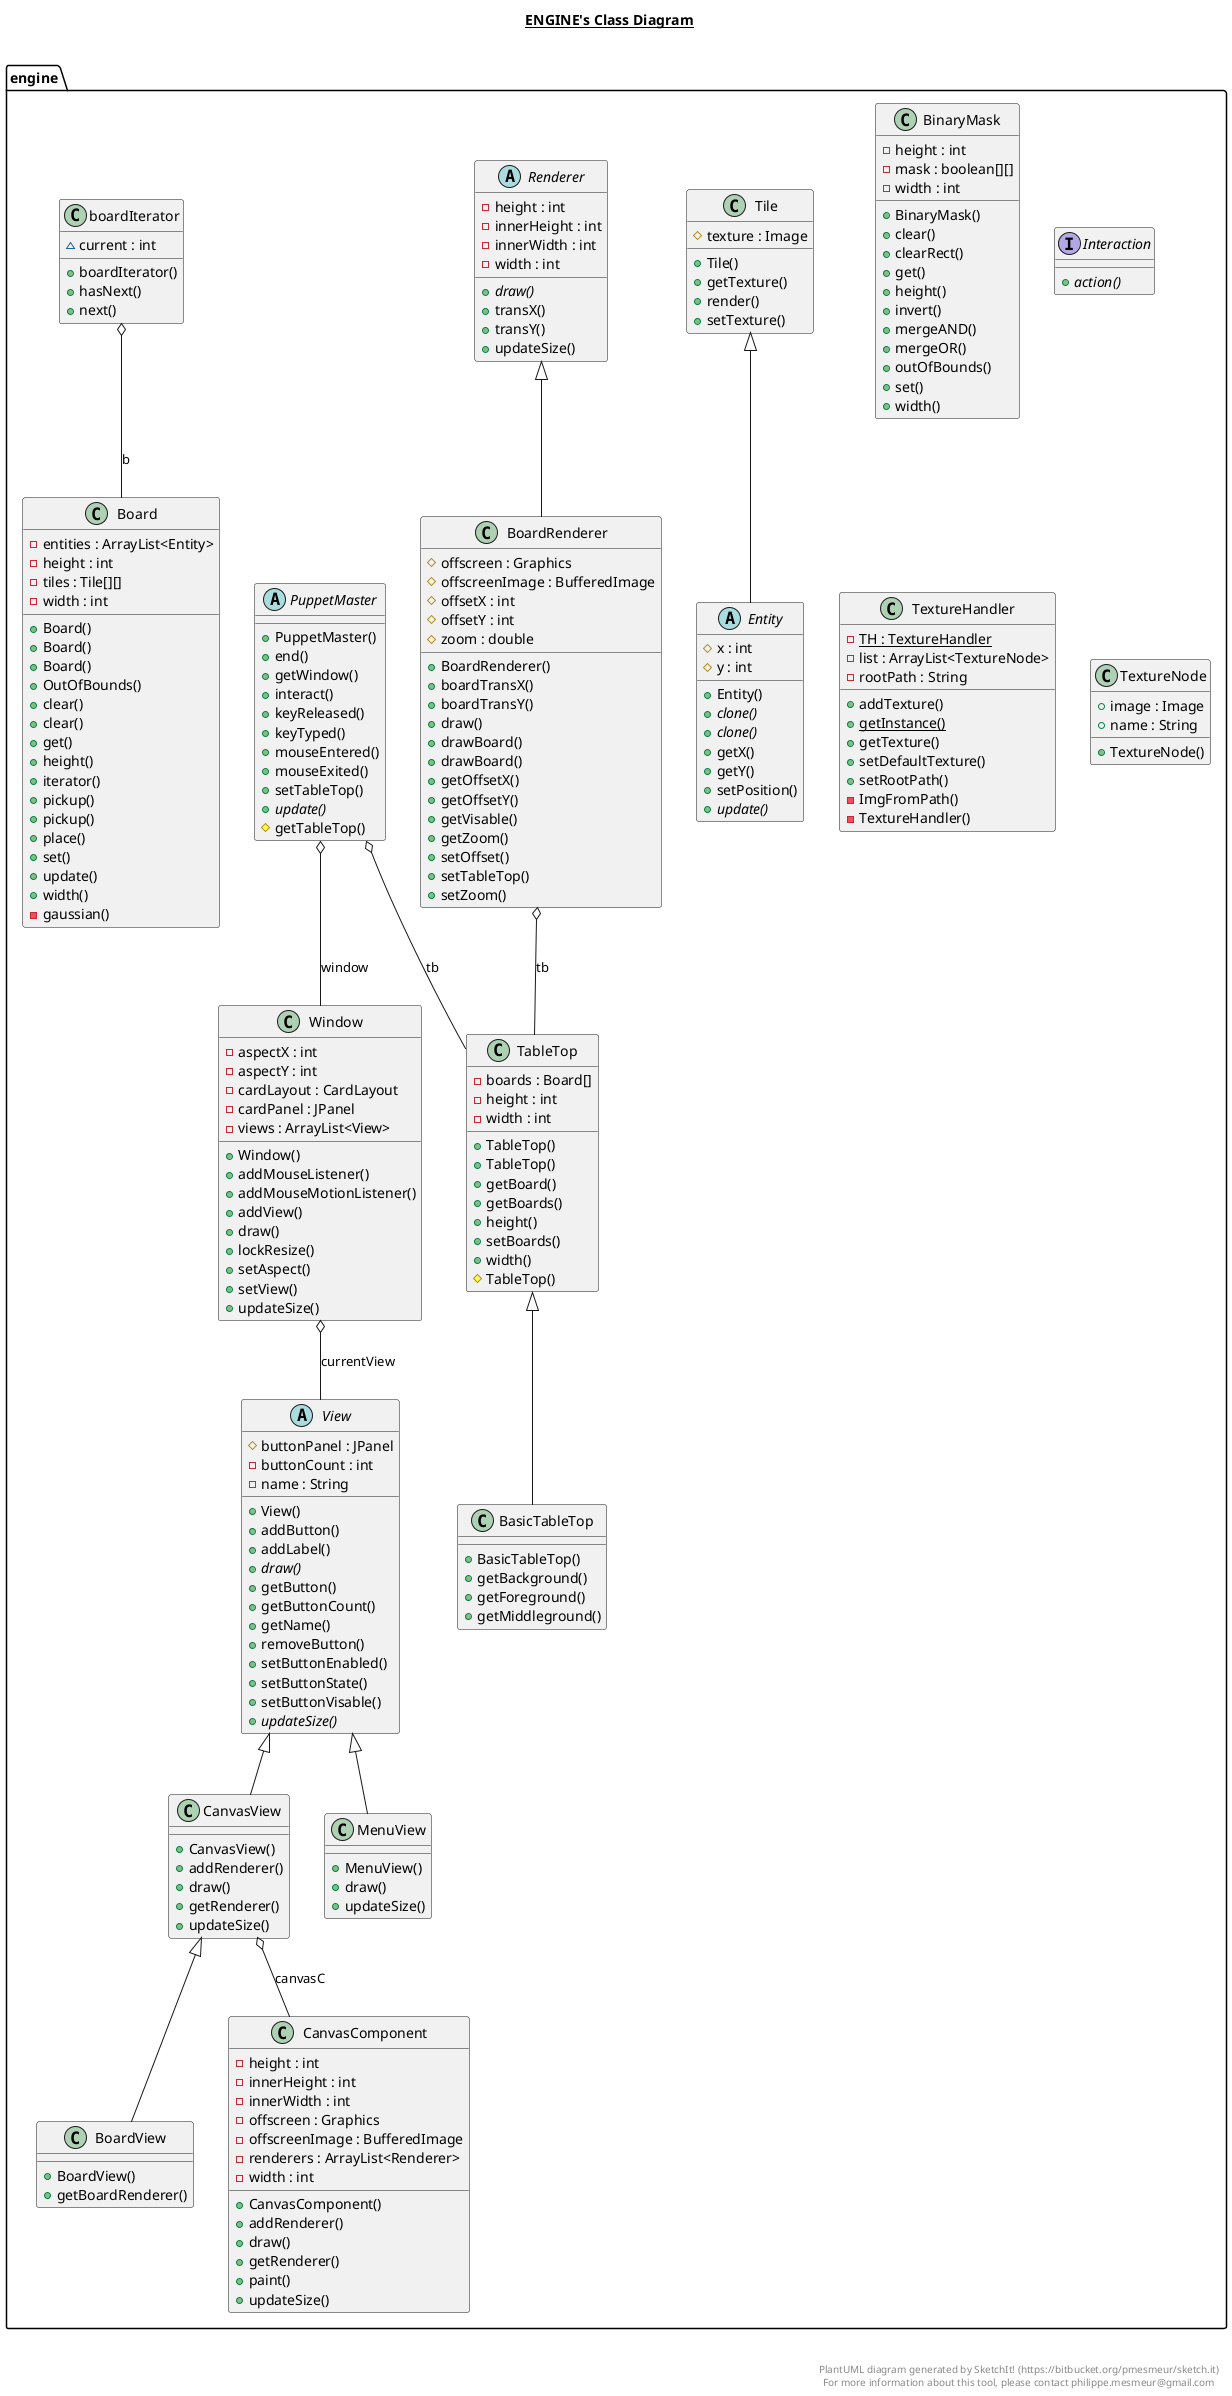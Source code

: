 @startuml

title __ENGINE's Class Diagram__\n

  namespace engine {
    class engine.BasicTableTop {
        + BasicTableTop()
        + getBackground()
        + getForeground()
        + getMiddleground()
    }
  }
  

  namespace engine {
    class engine.BinaryMask {
        - height : int
        - mask : boolean[][]
        - width : int
        + BinaryMask()
        + clear()
        + clearRect()
        + get()
        + height()
        + invert()
        + mergeAND()
        + mergeOR()
        + outOfBounds()
        + set()
        + width()
    }
  }
  

  namespace engine {
    class engine.Board {
        - entities : ArrayList<Entity>
        - height : int
        - tiles : Tile[][]
        - width : int
        + Board()
        + Board()
        + Board()
        + OutOfBounds()
        + clear()
        + clear()
        + get()
        + height()
        + iterator()
        + pickup()
        + pickup()
        + place()
        + set()
        + update()
        + width()
        - gaussian()
    }
  }
  

  namespace engine {
    class engine.BoardRenderer {
        # offscreen : Graphics
        # offscreenImage : BufferedImage
        # offsetX : int
        # offsetY : int
        # zoom : double
        + BoardRenderer()
        + boardTransX()
        + boardTransY()
        + draw()
        + drawBoard()
        + drawBoard()
        + getOffsetX()
        + getOffsetY()
        + getVisable()
        + getZoom()
        + setOffset()
        + setTableTop()
        + setZoom()
    }
  }
  

  namespace engine {
    class engine.BoardView {
        + BoardView()
        + getBoardRenderer()
    }
  }
  

  namespace engine {
    class engine.CanvasComponent {
        - height : int
        - innerHeight : int
        - innerWidth : int
        - offscreen : Graphics
        - offscreenImage : BufferedImage
        - renderers : ArrayList<Renderer>
        - width : int
        + CanvasComponent()
        + addRenderer()
        + draw()
        + getRenderer()
        + paint()
        + updateSize()
    }
  }
  

  namespace engine {
    class engine.CanvasView {
        + CanvasView()
        + addRenderer()
        + draw()
        + getRenderer()
        + updateSize()
    }
  }
  

  namespace engine {
    abstract class engine.Entity {
        # x : int
        # y : int
        + Entity()
        {abstract} + clone()
        {abstract} + clone()
        + getX()
        + getY()
        + setPosition()
        {abstract} + update()
    }
  }
  

  namespace engine {
    interface engine.Interaction {
        {abstract} + action()
    }
  }
  

  namespace engine {
    class engine.MenuView {
        + MenuView()
        + draw()
        + updateSize()
    }
  }
  

  namespace engine {
    abstract class engine.PuppetMaster {
        + PuppetMaster()
        + end()
        + getWindow()
        + interact()
        + keyReleased()
        + keyTyped()
        + mouseEntered()
        + mouseExited()
        + setTableTop()
        {abstract} + update()
        # getTableTop()
    }
  }
  

  namespace engine {
    abstract class engine.Renderer {
        - height : int
        - innerHeight : int
        - innerWidth : int
        - width : int
        {abstract} + draw()
        + transX()
        + transY()
        + updateSize()
    }
  }
  

  namespace engine {
    class engine.TableTop {
        - boards : Board[]
        - height : int
        - width : int
        + TableTop()
        + TableTop()
        + getBoard()
        + getBoards()
        + height()
        + setBoards()
        + width()
        # TableTop()
    }
  }
  

  namespace engine {
    class engine.TextureHandler {
        {static} - TH : TextureHandler
        - list : ArrayList<TextureNode>
        - rootPath : String
        + addTexture()
        {static} + getInstance()
        + getTexture()
        + setDefaultTexture()
        + setRootPath()
        - ImgFromPath()
        - TextureHandler()
    }
  }
  

  namespace engine {
    class engine.TextureNode {
        + image : Image
        + name : String
        + TextureNode()
    }
  }
  

  namespace engine {
    class engine.Tile {
        # texture : Image
        + Tile()
        + getTexture()
        + render()
        + setTexture()
    }
  }
  

  namespace engine {
    abstract class engine.View {
        # buttonPanel : JPanel
        - buttonCount : int
        - name : String
        + View()
        + addButton()
        + addLabel()
        {abstract} + draw()
        + getButton()
        + getButtonCount()
        + getName()
        + removeButton()
        + setButtonEnabled()
        + setButtonState()
        + setButtonVisable()
        {abstract} + updateSize()
    }
  }
  

  namespace engine {
    class engine.Window {
        - aspectX : int
        - aspectY : int
        - cardLayout : CardLayout
        - cardPanel : JPanel
        - views : ArrayList<View>
        + Window()
        + addMouseListener()
        + addMouseMotionListener()
        + addView()
        + draw()
        + lockResize()
        + setAspect()
        + setView()
        + updateSize()
    }
  }
  

  namespace engine {
    class engine.boardIterator {
        ~ current : int
        + boardIterator()
        + hasNext()
        + next()
    }
  }
  

  engine.BasicTableTop -up-|> engine.TableTop
  engine.BoardRenderer -up-|> engine.Renderer
  engine.BoardRenderer o-- engine.TableTop : tb
  engine.BoardView -up-|> engine.CanvasView
  engine.CanvasView -up-|> engine.View
  engine.CanvasView o-- engine.CanvasComponent : canvasC
  engine.Entity -up-|> engine.Tile
  engine.MenuView -up-|> engine.View
  engine.PuppetMaster o-- engine.TableTop : tb
  engine.PuppetMaster o-- engine.Window : window
  engine.Window o-- engine.View : currentView
  engine.boardIterator o-- engine.Board : b


right footer


PlantUML diagram generated by SketchIt! (https://bitbucket.org/pmesmeur/sketch.it)
For more information about this tool, please contact philippe.mesmeur@gmail.com
endfooter

@enduml
